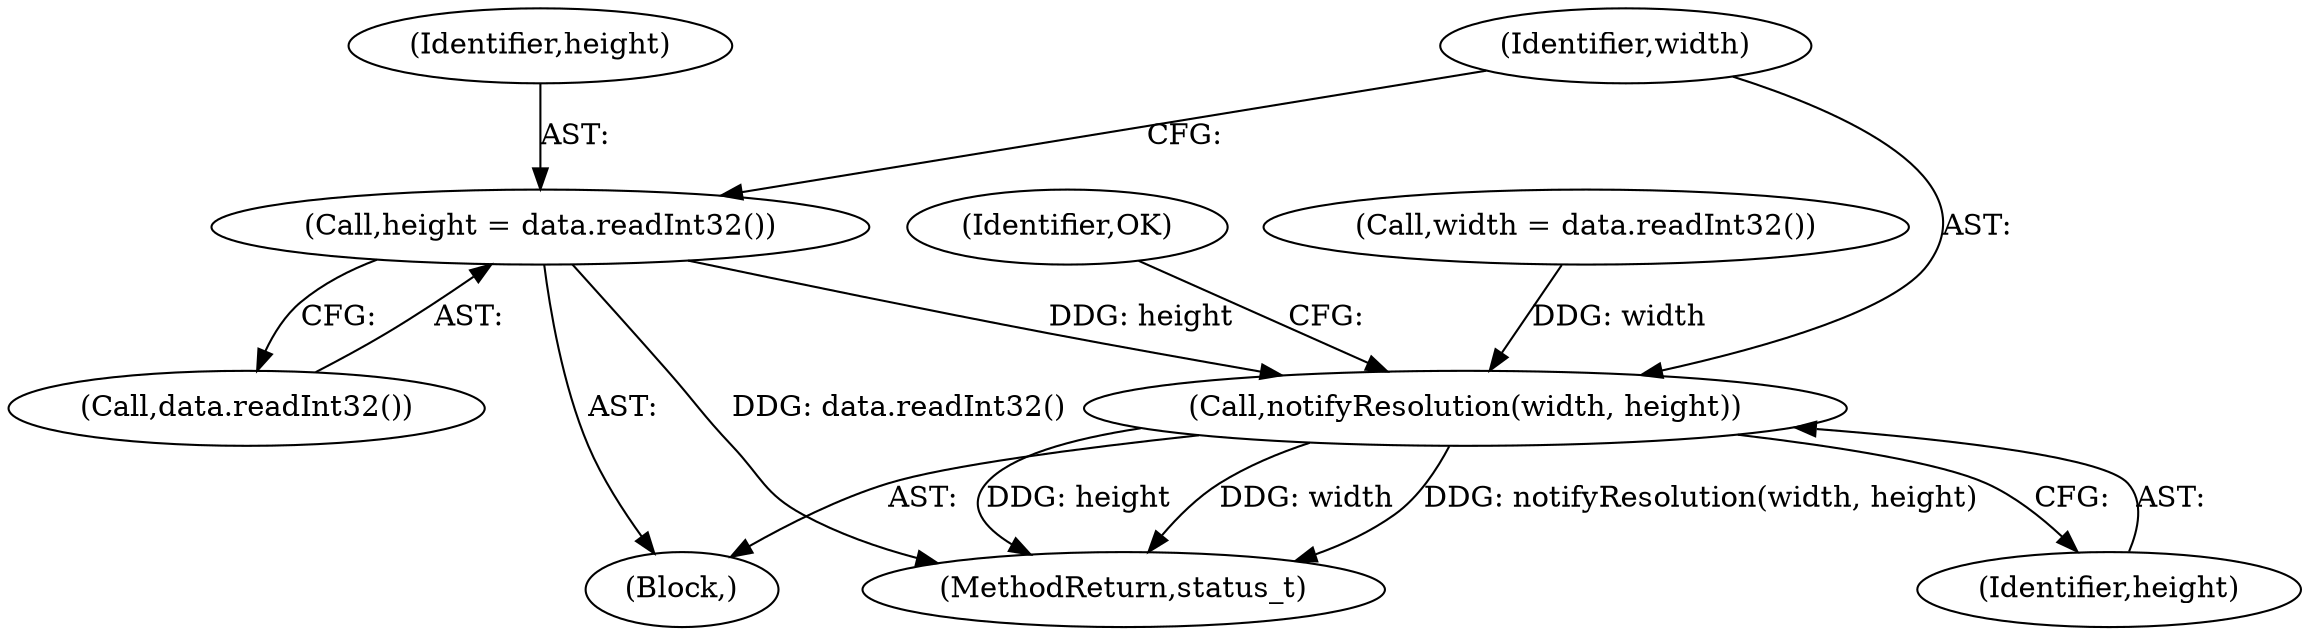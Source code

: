 digraph "0_Android_22f824feac43d5758f9a70b77f2aca840ba62c3b@API" {
"1000441" [label="(Call,height = data.readInt32())"];
"1000444" [label="(Call,notifyResolution(width, height))"];
"1000471" [label="(MethodReturn,status_t)"];
"1000442" [label="(Identifier,height)"];
"1000448" [label="(Identifier,OK)"];
"1000437" [label="(Call,width = data.readInt32())"];
"1000431" [label="(Block,)"];
"1000445" [label="(Identifier,width)"];
"1000443" [label="(Call,data.readInt32())"];
"1000444" [label="(Call,notifyResolution(width, height))"];
"1000446" [label="(Identifier,height)"];
"1000441" [label="(Call,height = data.readInt32())"];
"1000441" -> "1000431"  [label="AST: "];
"1000441" -> "1000443"  [label="CFG: "];
"1000442" -> "1000441"  [label="AST: "];
"1000443" -> "1000441"  [label="AST: "];
"1000445" -> "1000441"  [label="CFG: "];
"1000441" -> "1000471"  [label="DDG: data.readInt32()"];
"1000441" -> "1000444"  [label="DDG: height"];
"1000444" -> "1000431"  [label="AST: "];
"1000444" -> "1000446"  [label="CFG: "];
"1000445" -> "1000444"  [label="AST: "];
"1000446" -> "1000444"  [label="AST: "];
"1000448" -> "1000444"  [label="CFG: "];
"1000444" -> "1000471"  [label="DDG: height"];
"1000444" -> "1000471"  [label="DDG: width"];
"1000444" -> "1000471"  [label="DDG: notifyResolution(width, height)"];
"1000437" -> "1000444"  [label="DDG: width"];
}
